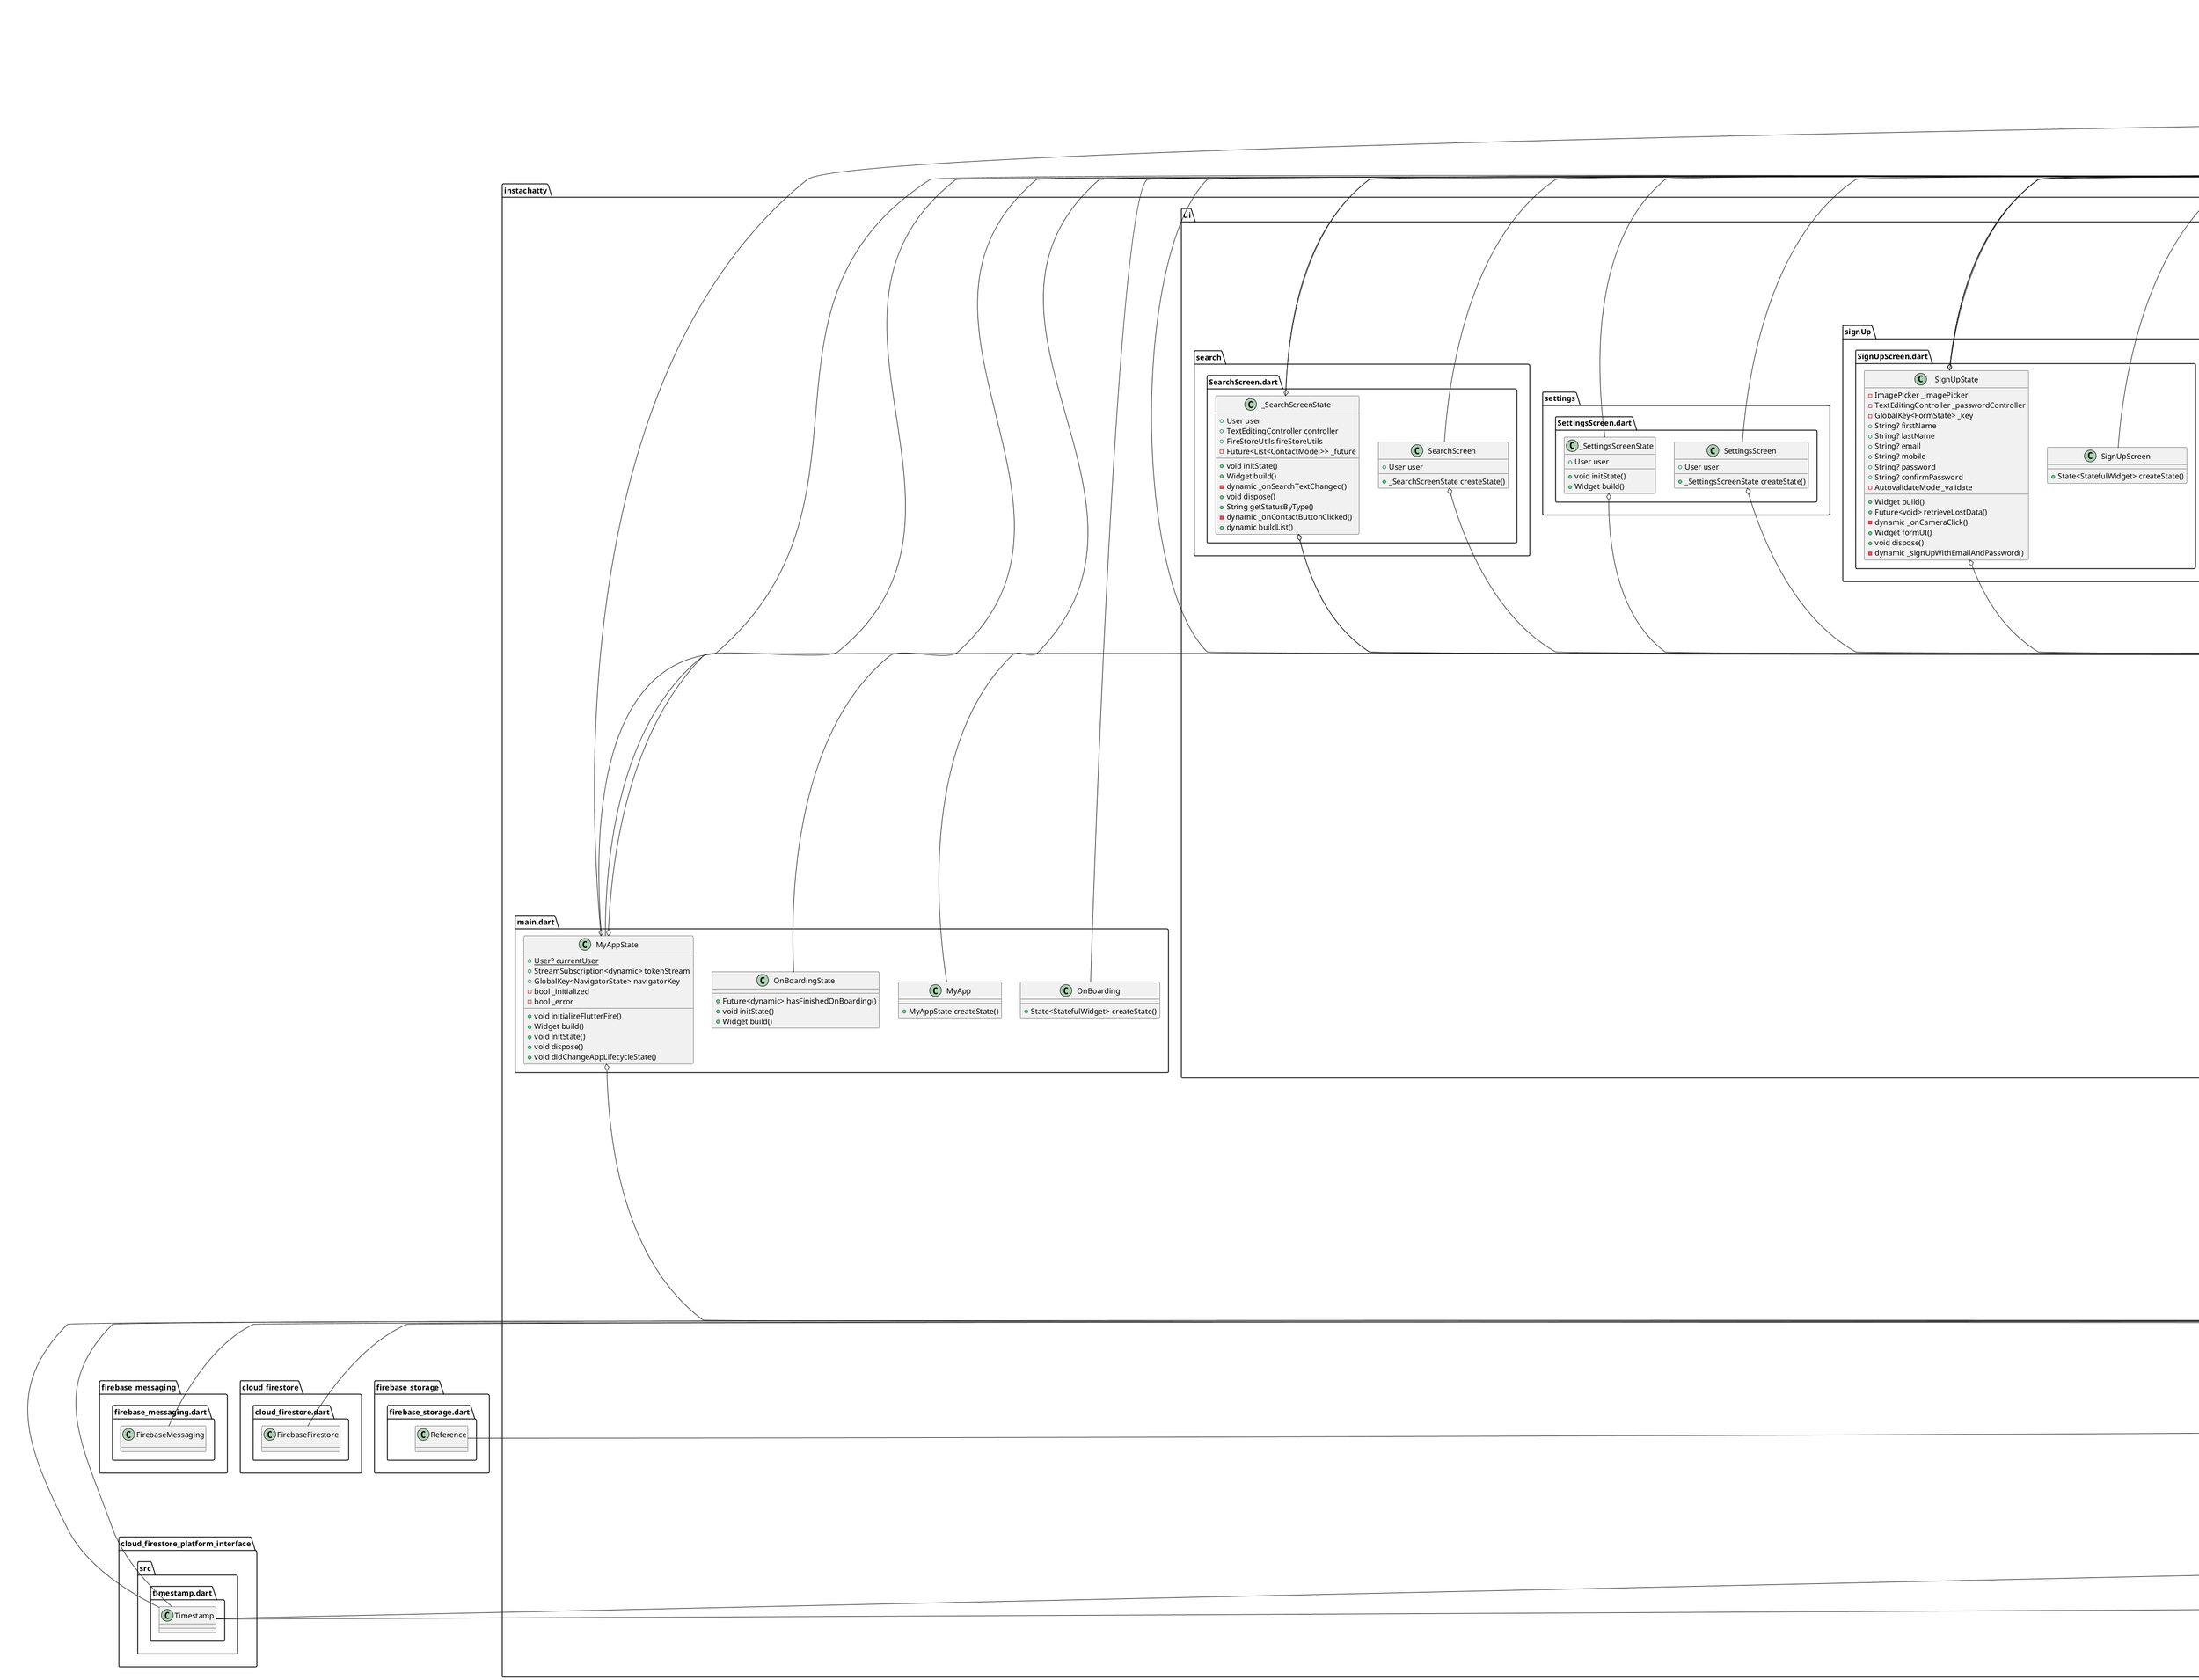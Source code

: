@startuml
set namespaceSeparator ::

class "instachatty::main.dart::MyApp" {
  +MyAppState createState()
}

"flutter::src::widgets::framework.dart::StatefulWidget" <|-- "instachatty::main.dart::MyApp"

class "instachatty::main.dart::MyAppState" {
  {static} +User? currentUser
  +StreamSubscription<dynamic> tokenStream
  +GlobalKey<NavigatorState> navigatorKey
  -bool _initialized
  -bool _error
  +void initializeFlutterFire()
  +Widget build()
  +void initState()
  +void dispose()
  +void didChangeAppLifecycleState()
}

"instachatty::main.dart::MyAppState" o-- "instachatty::model::User.dart::User"
"instachatty::main.dart::MyAppState" o-- "dart::async::StreamSubscription<dynamic>"
"instachatty::main.dart::MyAppState" o-- "flutter::src::widgets::framework.dart::GlobalKey<NavigatorState>"
"flutter::src::widgets::framework.dart::State" <|-- "instachatty::main.dart::MyAppState"
"flutter::src::widgets::binding.dart::WidgetsBindingObserver" <|-- "instachatty::main.dart::MyAppState"

class "instachatty::main.dart::OnBoarding" {
  +State<StatefulWidget> createState()
}

"flutter::src::widgets::framework.dart::StatefulWidget" <|-- "instachatty::main.dart::OnBoarding"

class "instachatty::main.dart::OnBoardingState" {
  +Future<dynamic> hasFinishedOnBoarding()
  +void initState()
  +Widget build()
}

"flutter::src::widgets::framework.dart::State" <|-- "instachatty::main.dart::OnBoardingState"

class "instachatty::model::BlockUserModel.dart::BlockUserModel" {
  +Timestamp createdAt
  +String dest
  +String source
  +String type
  +Map<String, dynamic> toJson()
}

"instachatty::model::BlockUserModel.dart::BlockUserModel" o-- "cloud_firestore_platform_interface::src::timestamp.dart::Timestamp"

class "instachatty::model::ChannelParticipation.dart::ChannelParticipation" {
  +String channel
  +String user
  +Map<String, dynamic> toJson()
}

class "instachatty::model::ChatModel.dart::ChatModel" {
  +List<MessageData> message
  +List<User> members
}

class "instachatty::model::ChatVideoContainer.dart::ChatVideoContainer" {
  +Url videoUrl
  +String thumbnailUrl
}

"instachatty::model::ChatVideoContainer.dart::ChatVideoContainer" o-- "instachatty::model::MessageData.dart::Url"

class "instachatty::model::ContactModel.dart::ContactModel" {
  +ContactType type
  +User user
}

"instachatty::model::ContactModel.dart::ContactModel" o-- "instachatty::model::ContactModel.dart::ContactType"
"instachatty::model::ContactModel.dart::ContactModel" o-- "instachatty::model::User.dart::User"

class "instachatty::model::ContactModel.dart::ContactType" {
  +int index
  {static} +List<ContactType> values
  {static} +ContactType FRIEND
  {static} +ContactType PENDING
  {static} +ContactType BLOCKED
  {static} +ContactType UNKNOWN
  {static} +ContactType ACCEPT
}

"instachatty::model::ContactModel.dart::ContactType" o-- "instachatty::model::ContactModel.dart::ContactType"
"dart::core::Enum" <|-- "instachatty::model::ContactModel.dart::ContactType"

class "instachatty::model::ConversationModel.dart::ConversationModel" {
  +String id
  +String creatorId
  +String lastMessage
  +String name
  +Timestamp lastMessageDate
  +Map<String, dynamic> toJson()
  +Map<String, dynamic> toPayload()
}

"instachatty::model::ConversationModel.dart::ConversationModel" o-- "cloud_firestore_platform_interface::src::timestamp.dart::Timestamp"

class "instachatty::model::HomeConversationModel.dart::HomeConversationModel" {
  +bool isGroupChat
  +List<User> members
  +ConversationModel? conversationModel
}

"instachatty::model::HomeConversationModel.dart::HomeConversationModel" o-- "instachatty::model::ConversationModel.dart::ConversationModel"

class "instachatty::model::MessageData.dart::MessageData" {
  +String messageID
  +Url url
  +String content
  +Timestamp created
  +String recipientFirstName
  +String recipientLastName
  +String recipientProfilePictureURL
  +String recipientID
  +String senderFirstName
  +String senderLastName
  +String senderProfilePictureURL
  +String senderID
  +String videoThumbnail
  +Map<String, dynamic> toJson()
}

"instachatty::model::MessageData.dart::MessageData" o-- "instachatty::model::MessageData.dart::Url"
"instachatty::model::MessageData.dart::MessageData" o-- "cloud_firestore_platform_interface::src::timestamp.dart::Timestamp"

class "instachatty::model::MessageData.dart::Url" {
  +String mime
  +String url
  +Map<String, dynamic> toJson()
}

class "instachatty::model::User.dart::User" {
  +String email
  +String firstName
  +String lastName
  +UserSettings settings
  +String phoneNumber
  +bool active
  +Timestamp lastOnlineTimestamp
  +String userID
  +String profilePictureURL
  +bool selected
  +String fcmToken
  +String appIdentifier
  +String fullName()
  +Map<String, dynamic> toJson()
  +Map<String, dynamic> toPayload()
}

"instachatty::model::User.dart::User" o-- "instachatty::model::User.dart::UserSettings"
"instachatty::model::User.dart::User" o-- "cloud_firestore_platform_interface::src::timestamp.dart::Timestamp"
"flutter::src::foundation::change_notifier.dart::ChangeNotifier" <|-- "instachatty::model::User.dart::User"

class "instachatty::model::User.dart::UserSettings" {
  +bool allowPushNotifications
  +Map<String, dynamic> toJson()
}

class "instachatty::services::FirebaseHelper.dart::FireStoreUtils" {
  {static} +FirebaseMessaging firebaseMessaging
  {static} +FirebaseFirestore firestore
  {static} +Reference storage
  +List<User?> friends
  +List<User?> pendingList
  +List<User?> receivedRequests
  +List<ContactModel> contactsList
  +StreamController<List<HomeConversationModel>> conversationsStream
  +List<HomeConversationModel> homeConversations
  +List<BlockUserModel> blockedList
  {static} +Future<User?> getCurrentUser()
  {static} +Future<User?> updateCurrentUser()
  {static} +Future<String> uploadUserImageToFireStorage()
  {static} +Future<File> compressImage()
  +Future<Url> uploadChatImageToFireStorage()
  +Future<ChatVideoContainer> uploadChatVideoToFireStorage()
  +Future<String> uploadVideoThumbnailToFireStorage()
  +Future<List<ContactModel>> getContacts()
  +Future<List<User>> getFriends()
  +Future<List<User>> getPendingRequests()
  +Future<List<User>> getReceivedRequests()
  +dynamic onFriendAccept()
  +dynamic onUnFriend()
  +dynamic onCancelRequest()
  +dynamic sendFriendRequest()
  +Stream<List<HomeConversationModel>> getConversations()
  +Stream<List<User>> getGroupMembers()
  +Stream<List<String>> getGroupMembersIDs()
  +Stream<User> getUserByID()
  +Future<ConversationModel?> getChannelByIdOrNull()
  +Stream<ChatModel> getChatMessages()
  +Future<void> sendMessage()
  +Future<bool> createConversation()
  +Future<void> updateChannel()
  +Future<void> createChannelParticipation()
  +Future<List<User>> getAllUsers()
  +Future<HomeConversationModel> createGroupChat()
  +Future<bool> leaveGroup()
  +Future<bool> blockUser()
  +Stream<bool> getBlocks()
  +bool validateIfUserBlocked()
  +Future<Url> uploadAudioFile()
  {static} +dynamic loginWithFacebook()
  {static} +dynamic handleFacebookLogin()
  {static} +dynamic loginWithApple()
  {static} +dynamic handleAppleLogin()
  {static} +Future<String?> firebaseCreateNewUser()
  {static} +Future<dynamic> loginWithEmailAndPassword()
  {static} +dynamic firebaseSubmitPhoneNumber()
  {static} +Future<dynamic> firebaseSubmitPhoneNumberCode()
  {static} +dynamic firebaseSignUpWithEmailAndPassword()
  -Future<File> _compressVideo()
  {static} +Future<UserCredential?> reAuthUser()
  {static} +dynamic resetPassword()
  {static} +dynamic deleteUser()
}

"instachatty::services::FirebaseHelper.dart::FireStoreUtils" o-- "firebase_messaging::firebase_messaging.dart::FirebaseMessaging"
"instachatty::services::FirebaseHelper.dart::FireStoreUtils" o-- "cloud_firestore::cloud_firestore.dart::FirebaseFirestore"
"instachatty::services::FirebaseHelper.dart::FireStoreUtils" o-- "firebase_storage::firebase_storage.dart::Reference"
"instachatty::services::FirebaseHelper.dart::FireStoreUtils" o-- "dart::async::StreamController<List<HomeConversationModel>>"

class "instachatty::ui::accountDetails::AccountDetailsScreen.dart::AccountDetailsScreen" {
  +User user
  +_AccountDetailsScreenState createState()
}

"instachatty::ui::accountDetails::AccountDetailsScreen.dart::AccountDetailsScreen" o-- "instachatty::model::User.dart::User"
"flutter::src::widgets::framework.dart::StatefulWidget" <|-- "instachatty::ui::accountDetails::AccountDetailsScreen.dart::AccountDetailsScreen"

class "instachatty::ui::accountDetails::AccountDetailsScreen.dart::_AccountDetailsScreenState" {
  +User user
  -GlobalKey<FormState> _key
  -AutovalidateMode _validate
  +String? firstName
  +String? email
  +String? mobile
  +String? lastName
  +void initState()
  +Widget build()
  -dynamic _validateAndSave()
  -dynamic _updateUser()
}

"instachatty::ui::accountDetails::AccountDetailsScreen.dart::_AccountDetailsScreenState" o-- "instachatty::model::User.dart::User"
"instachatty::ui::accountDetails::AccountDetailsScreen.dart::_AccountDetailsScreenState" o-- "flutter::src::widgets::framework.dart::GlobalKey<FormState>"
"instachatty::ui::accountDetails::AccountDetailsScreen.dart::_AccountDetailsScreenState" o-- "flutter::src::widgets::form.dart::AutovalidateMode"
"flutter::src::widgets::framework.dart::State" <|-- "instachatty::ui::accountDetails::AccountDetailsScreen.dart::_AccountDetailsScreenState"

class "instachatty::ui::auth::AuthScreen.dart::AuthScreen" {
  +Widget build()
}

"flutter::src::widgets::framework.dart::StatelessWidget" <|-- "instachatty::ui::auth::AuthScreen.dart::AuthScreen"

class "instachatty::ui::chat::ChatScreen.dart::ChatScreen" {
  +HomeConversationModel homeConversationModel
  +_ChatScreenState createState()
}

"instachatty::ui::chat::ChatScreen.dart::ChatScreen" o-- "instachatty::model::HomeConversationModel.dart::HomeConversationModel"
"flutter::src::widgets::framework.dart::StatefulWidget" <|-- "instachatty::ui::chat::ChatScreen.dart::ChatScreen"

class "instachatty::ui::chat::ChatScreen.dart::_ChatScreenState" {
  -ImagePicker _imagePicker
  +HomeConversationModel homeConversationModel
  -TextEditingController _messageController
  -FireStoreUtils _fireStoreUtils
  -TextEditingController _groupNameController
  +RecordingState currentRecordingState
  +Timer audioMessageTimer
  +String audioMessageTime
  -FlutterSoundRecorder? _myRecorder
  +String tempPathForAudioMessages
  +Stream<ChatModel> chatStream
  +void initState()
  +dynamic setupStream()
  +Widget build()
  -Widget _buildAudioMessageRecorder()
  +Widget buildSubTitle()
  -dynamic _onGroupChatSettingsClick()
  -dynamic _onCameraClick()
  +Widget buildMessage()
  +Widget myMessageView()
  -Widget _myMessageContentWidget()
  +Widget remoteMessageView()
  -Widget _remoteMessageContentWidget()
  +Future<Track> loadTrack()
  -Future<bool> _checkChannelNullability()
  -dynamic _sendMessage()
  +void dispose()
  -Widget _showRenameGroupDialog()
  -dynamic _onPrivateChatSettingsClick()
  -dynamic _showAlertDialog()
  -dynamic _onMicClicked()
  -dynamic _onSendRecord()
  -dynamic _onCancelRecording()
  -dynamic _onStartRecording()
}

"instachatty::ui::chat::ChatScreen.dart::_ChatScreenState" o-- "image_picker::image_picker.dart::ImagePicker"
"instachatty::ui::chat::ChatScreen.dart::_ChatScreenState" o-- "instachatty::model::HomeConversationModel.dart::HomeConversationModel"
"instachatty::ui::chat::ChatScreen.dart::_ChatScreenState" o-- "flutter::src::widgets::editable_text.dart::TextEditingController"
"instachatty::ui::chat::ChatScreen.dart::_ChatScreenState" o-- "instachatty::services::FirebaseHelper.dart::FireStoreUtils"
"instachatty::ui::chat::ChatScreen.dart::_ChatScreenState" o-- "instachatty::ui::chat::ChatScreen.dart::RecordingState"
"instachatty::ui::chat::ChatScreen.dart::_ChatScreenState" o-- "dart::async::Timer"
"instachatty::ui::chat::ChatScreen.dart::_ChatScreenState" o-- "flutter_sound::public::flutter_sound_recorder.dart::FlutterSoundRecorder"
"instachatty::ui::chat::ChatScreen.dart::_ChatScreenState" o-- "dart::async::Stream<ChatModel>"
"flutter::src::widgets::framework.dart::State" <|-- "instachatty::ui::chat::ChatScreen.dart::_ChatScreenState"

class "instachatty::ui::chat::ChatScreen.dart::RecordingState" {
  +int index
  {static} +List<RecordingState> values
  {static} +RecordingState HIDDEN
  {static} +RecordingState VISIBLE
  {static} +RecordingState Recording
}

"instachatty::ui::chat::ChatScreen.dart::RecordingState" o-- "instachatty::ui::chat::ChatScreen.dart::RecordingState"
"dart::core::Enum" <|-- "instachatty::ui::chat::ChatScreen.dart::RecordingState"

class "instachatty::ui::chat::PlayerWidget.dart::PlayerWidget" {
  +String url
  +Color color
  +_PlayerWidgetState createState()
}

"instachatty::ui::chat::PlayerWidget.dart::PlayerWidget" o-- "dart::ui::Color"
"flutter::src::widgets::framework.dart::StatefulWidget" <|-- "instachatty::ui::chat::PlayerWidget.dart::PlayerWidget"

class "instachatty::ui::chat::PlayerWidget.dart::_PlayerWidgetState" {
  -FlutterSoundPlayer _myPlayer
  -StreamController<PlaybackDisposition> _localController
  -_SliderPosition _sliderPosition
  +Stream<PlaybackDisposition> playerStream
  +void initState()
  +void dispose()
  +Widget build()
  -Widget _buildPlayPauseButton()
  -Widget _buildPlayBar()
  -Widget _buildDuration()
  +Future<void> resume()
  +Future<void> pause()
  +Future<void> start()
  +dynamic buttonClick()
  +void setupPlayer()
}

"instachatty::ui::chat::PlayerWidget.dart::_PlayerWidgetState" o-- "flutter_sound::public::flutter_sound_player.dart::FlutterSoundPlayer"
"instachatty::ui::chat::PlayerWidget.dart::_PlayerWidgetState" o-- "dart::async::StreamController<PlaybackDisposition>"
"instachatty::ui::chat::PlayerWidget.dart::_PlayerWidgetState" o-- "instachatty::ui::chat::PlayerWidget.dart::_SliderPosition"
"instachatty::ui::chat::PlayerWidget.dart::_PlayerWidgetState" o-- "dart::async::Stream<PlaybackDisposition>"
"flutter::src::widgets::framework.dart::State" <|-- "instachatty::ui::chat::PlayerWidget.dart::_PlayerWidgetState"

class "instachatty::ui::chat::PlayerWidget.dart::CustomTrackShape" {
  +Rect getPreferredRect()
}

"flutter::src::material::slider_theme.dart::RoundedRectSliderTrackShape" <|-- "instachatty::ui::chat::PlayerWidget.dart::CustomTrackShape"

class "instachatty::ui::chat::PlayerWidget.dart::_SliderPosition" {
  -Duration _position
  +Duration maxPosition
  -bool _disposed
  +Duration position
  +void dispose()
}

"flutter::src::foundation::change_notifier.dart::ChangeNotifier" <|-- "instachatty::ui::chat::PlayerWidget.dart::_SliderPosition"

class "instachatty::ui::contacts::ContactsScreen.dart::ContactsScreen" {
  +User user
  +_ContactsScreenState createState()
}

"instachatty::ui::contacts::ContactsScreen.dart::ContactsScreen" o-- "instachatty::model::User.dart::User"
"flutter::src::widgets::framework.dart::StatefulWidget" <|-- "instachatty::ui::contacts::ContactsScreen.dart::ContactsScreen"

class "instachatty::ui::contacts::ContactsScreen.dart::_ContactsScreenState" {
  +User user
  +TextEditingController controller
  +FireStoreUtils fireStoreUtils
  -Future<List<ContactModel>> _future
  +void initState()
  +Widget build()
  -dynamic _onSearchTextChanged()
  +void dispose()
  +String getStatusByType()
  -dynamic _onContactButtonClicked()
  +dynamic buildList()
}

"instachatty::ui::contacts::ContactsScreen.dart::_ContactsScreenState" o-- "instachatty::model::User.dart::User"
"instachatty::ui::contacts::ContactsScreen.dart::_ContactsScreenState" o-- "flutter::src::widgets::editable_text.dart::TextEditingController"
"instachatty::ui::contacts::ContactsScreen.dart::_ContactsScreenState" o-- "instachatty::services::FirebaseHelper.dart::FireStoreUtils"
"flutter::src::widgets::framework.dart::State" <|-- "instachatty::ui::contacts::ContactsScreen.dart::_ContactsScreenState"

class "instachatty::ui::contactUs::ContactUsScreen.dart::ContactUsScreen" {
  +Widget build()
}

"flutter::src::widgets::framework.dart::StatelessWidget" <|-- "instachatty::ui::contactUs::ContactUsScreen.dart::ContactUsScreen"

class "instachatty::ui::conversations::ConversationsScreen.dart::ConversationsScreen" {
  +User user
  +State<StatefulWidget> createState()
}

"instachatty::ui::conversations::ConversationsScreen.dart::ConversationsScreen" o-- "instachatty::model::User.dart::User"
"flutter::src::widgets::framework.dart::StatefulWidget" <|-- "instachatty::ui::conversations::ConversationsScreen.dart::ConversationsScreen"

class "instachatty::ui::conversations::ConversationsScreen.dart::_ConversationsState" {
  +User user
  +FireStoreUtils fireStoreUtils
  -Future<List<User>> _friendsFuture
  -Stream<List<HomeConversationModel>> _conversationsStream
  +TextEditingController controller
  +void initState()
  +Widget build()
  -Widget _buildConversationRow()
  -dynamic _onSearch()
  +dynamic buildItem()
}

"instachatty::ui::conversations::ConversationsScreen.dart::_ConversationsState" o-- "instachatty::model::User.dart::User"
"instachatty::ui::conversations::ConversationsScreen.dart::_ConversationsState" o-- "instachatty::services::FirebaseHelper.dart::FireStoreUtils"
"instachatty::ui::conversations::ConversationsScreen.dart::_ConversationsState" o-- "dart::async::Stream<List<HomeConversationModel>>"
"instachatty::ui::conversations::ConversationsScreen.dart::_ConversationsState" o-- "flutter::src::widgets::editable_text.dart::TextEditingController"
"flutter::src::widgets::framework.dart::State" <|-- "instachatty::ui::conversations::ConversationsScreen.dart::_ConversationsState"

class "instachatty::ui::createGroup::CreateGroupScreen.dart::CreateGroupScreen" {
  +_CreateGroupScreenState createState()
}

"flutter::src::widgets::framework.dart::StatefulWidget" <|-- "instachatty::ui::createGroup::CreateGroupScreen.dart::CreateGroupScreen"

class "instachatty::ui::createGroup::CreateGroupScreen.dart::_CreateGroupScreenState" {
  -List<User> _selectedUsers
  -Future<List<User>> _futureUsers
  -FireStoreUtils _fireStoreUtils
  -TextEditingController _groupNameController
  +void initState()
  +Widget build()
  +void dispose()
}

"instachatty::ui::createGroup::CreateGroupScreen.dart::_CreateGroupScreenState" o-- "instachatty::services::FirebaseHelper.dart::FireStoreUtils"
"instachatty::ui::createGroup::CreateGroupScreen.dart::_CreateGroupScreenState" o-- "flutter::src::widgets::editable_text.dart::TextEditingController"
"flutter::src::widgets::framework.dart::State" <|-- "instachatty::ui::createGroup::CreateGroupScreen.dart::_CreateGroupScreenState"

class "instachatty::ui::fullScreenImageViewer::FullScreenImageViewer.dart::FullScreenImageViewer" {
  +String imageUrl
  +Widget build()
}

"flutter::src::widgets::framework.dart::StatelessWidget" <|-- "instachatty::ui::fullScreenImageViewer::FullScreenImageViewer.dart::FullScreenImageViewer"

class "instachatty::ui::fullScreenVideoViewer::FullScreenVideoViewer.dart::FullScreenVideoViewer" {
  +String videoUrl
  +String heroTag
  +_FullScreenVideoViewerState createState()
}

"flutter::src::widgets::framework.dart::StatefulWidget" <|-- "instachatty::ui::fullScreenVideoViewer::FullScreenVideoViewer.dart::FullScreenVideoViewer"

class "instachatty::ui::fullScreenVideoViewer::FullScreenVideoViewer.dart::_FullScreenVideoViewerState" {
  -VideoPlayerController _controller
  +String videoUrl
  +String heroTag
  +void initState()
  +Widget build()
  +void dispose()
}

"instachatty::ui::fullScreenVideoViewer::FullScreenVideoViewer.dart::_FullScreenVideoViewerState" o-- "video_player::video_player.dart::VideoPlayerController"
"flutter::src::widgets::framework.dart::State" <|-- "instachatty::ui::fullScreenVideoViewer::FullScreenVideoViewer.dart::_FullScreenVideoViewerState"

class "instachatty::ui::home::HomeScreen.dart::HomeScreen" {
  +User user
  +_HomeState createState()
}

"instachatty::ui::home::HomeScreen.dart::HomeScreen" o-- "instachatty::model::User.dart::User"
"flutter::src::widgets::framework.dart::StatefulWidget" <|-- "instachatty::ui::home::HomeScreen.dart::HomeScreen"

class "instachatty::ui::home::HomeScreen.dart::_HomeState" {
  +User user
  -DrawerSelection _drawerSelection
  -String _appBarTitle
  -Widget _currentWidget
  +void initState()
  +Widget build()
}

"instachatty::ui::home::HomeScreen.dart::_HomeState" o-- "instachatty::model::User.dart::User"
"instachatty::ui::home::HomeScreen.dart::_HomeState" o-- "instachatty::ui::home::HomeScreen.dart::DrawerSelection"
"instachatty::ui::home::HomeScreen.dart::_HomeState" o-- "flutter::src::widgets::framework.dart::Widget"
"flutter::src::widgets::framework.dart::State" <|-- "instachatty::ui::home::HomeScreen.dart::_HomeState"

class "instachatty::ui::home::HomeScreen.dart::DrawerSelection" {
  +int index
  {static} +List<DrawerSelection> values
  {static} +DrawerSelection Conversations
  {static} +DrawerSelection Contacts
  {static} +DrawerSelection Search
  {static} +DrawerSelection Profile
}

"instachatty::ui::home::HomeScreen.dart::DrawerSelection" o-- "instachatty::ui::home::HomeScreen.dart::DrawerSelection"
"dart::core::Enum" <|-- "instachatty::ui::home::HomeScreen.dart::DrawerSelection"

class "instachatty::ui::login::LoginScreen.dart::LoginScreen" {
  +State<StatefulWidget> createState()
}

"flutter::src::widgets::framework.dart::StatefulWidget" <|-- "instachatty::ui::login::LoginScreen.dart::LoginScreen"

class "instachatty::ui::login::LoginScreen.dart::_LoginScreen" {
  -GlobalKey<FormState> _key
  -AutovalidateMode _validate
  +String? email
  +String? password
  +Widget build()
  -dynamic _login()
  +void dispose()
  +dynamic loginWithFacebook()
  +dynamic loginWithApple()
}

"instachatty::ui::login::LoginScreen.dart::_LoginScreen" o-- "flutter::src::widgets::framework.dart::GlobalKey<FormState>"
"instachatty::ui::login::LoginScreen.dart::_LoginScreen" o-- "flutter::src::widgets::form.dart::AutovalidateMode"
"flutter::src::widgets::framework.dart::State" <|-- "instachatty::ui::login::LoginScreen.dart::_LoginScreen"

class "instachatty::ui::onBoarding::OnBoardingScreen.dart::OnBoardingScreen" {
  +_OnBoardingScreenState createState()
}

"flutter::src::widgets::framework.dart::StatefulWidget" <|-- "instachatty::ui::onBoarding::OnBoardingScreen.dart::OnBoardingScreen"

class "instachatty::ui::onBoarding::OnBoardingScreen.dart::_OnBoardingScreenState" {
  +PageController pageController
  -List<String> _titlesList
  -List<String> _subtitlesList
  -List<dynamic> _imageList
  -int _currentIndex
  +Widget build()
  +Widget getPage()
  +Future<bool> setFinishedOnBoarding()
}

"instachatty::ui::onBoarding::OnBoardingScreen.dart::_OnBoardingScreenState" o-- "flutter::src::widgets::page_view.dart::PageController"
"flutter::src::widgets::framework.dart::State" <|-- "instachatty::ui::onBoarding::OnBoardingScreen.dart::_OnBoardingScreenState"

class "instachatty::ui::phoneAuth::PhoneNumberInputScreen.dart::PhoneNumberInputScreen" {
  +bool login
  +_PhoneNumberInputScreenState createState()
}

"flutter::src::widgets::framework.dart::StatefulWidget" <|-- "instachatty::ui::phoneAuth::PhoneNumberInputScreen.dart::PhoneNumberInputScreen"

class "instachatty::ui::phoneAuth::PhoneNumberInputScreen.dart::_PhoneNumberInputScreenState" {
  -ImagePicker _imagePicker
  -TextEditingController _firstNameController
  -TextEditingController _lastNameController
  -GlobalKey<FormState> _key
  +String? firstName
  +String? lastName
  -String? _phoneNumber
  -String? _verificationID
  -bool _isPhoneValid
  -bool _codeSent
  -AutovalidateMode _validate
  +Widget build()
  -void _submitCode()
  +Future<void> retrieveLostData()
  -dynamic _onCameraClick()
  -dynamic _signUp()
  -dynamic _submitPhoneNumber()
}

"instachatty::ui::phoneAuth::PhoneNumberInputScreen.dart::_PhoneNumberInputScreenState" o-- "image_picker::image_picker.dart::ImagePicker"
"instachatty::ui::phoneAuth::PhoneNumberInputScreen.dart::_PhoneNumberInputScreenState" o-- "flutter::src::widgets::editable_text.dart::TextEditingController"
"instachatty::ui::phoneAuth::PhoneNumberInputScreen.dart::_PhoneNumberInputScreenState" o-- "flutter::src::widgets::framework.dart::GlobalKey<FormState>"
"instachatty::ui::phoneAuth::PhoneNumberInputScreen.dart::_PhoneNumberInputScreenState" o-- "flutter::src::widgets::form.dart::AutovalidateMode"
"flutter::src::widgets::framework.dart::State" <|-- "instachatty::ui::phoneAuth::PhoneNumberInputScreen.dart::_PhoneNumberInputScreenState"

class "instachatty::ui::profile::ProfileScreen.dart::ProfileScreen" {
  +User user
  +_ProfileScreenState createState()
}

"instachatty::ui::profile::ProfileScreen.dart::ProfileScreen" o-- "instachatty::model::User.dart::User"
"flutter::src::widgets::framework.dart::StatefulWidget" <|-- "instachatty::ui::profile::ProfileScreen.dart::ProfileScreen"

class "instachatty::ui::profile::ProfileScreen.dart::_ProfileScreenState" {
  -ImagePicker _imagePicker
  +User user
  +void initState()
  +Widget build()
  -dynamic _onCameraClick()
  -Future<void> _imagePicked()
}

"instachatty::ui::profile::ProfileScreen.dart::_ProfileScreenState" o-- "image_picker::image_picker.dart::ImagePicker"
"instachatty::ui::profile::ProfileScreen.dart::_ProfileScreenState" o-- "instachatty::model::User.dart::User"
"flutter::src::widgets::framework.dart::State" <|-- "instachatty::ui::profile::ProfileScreen.dart::_ProfileScreenState"

class "instachatty::ui::reauthScreen::reauth_user_screen.dart::ReAuthUserScreen" {
  +AuthProviders provider
  +String? email
  +String? phoneNumber
  +bool deleteUser
  +_ReAuthUserScreenState createState()
}

"instachatty::ui::reauthScreen::reauth_user_screen.dart::ReAuthUserScreen" o-- "instachatty::ui::reauthScreen::reauth_user_screen.dart::AuthProviders"
"flutter::src::widgets::framework.dart::StatefulWidget" <|-- "instachatty::ui::reauthScreen::reauth_user_screen.dart::ReAuthUserScreen"

class "instachatty::ui::reauthScreen::reauth_user_screen.dart::_ReAuthUserScreenState" {
  -TextEditingController _passwordController
  +Widget body
  -String? _verificationID
  +void initState()
  +Widget build()
  +Widget buildPasswordField()
  +Widget buildFacebookButton()
  +Widget buildAppleButton()
  +Widget buildPhoneField()
  +void dispose()
  +dynamic passwordButtonPressed()
  +dynamic facebookButtonPressed()
  +dynamic appleButtonPressed()
  -dynamic _submitPhoneNumber()
  -void _submitCode()
  +void buildBody()
}

"instachatty::ui::reauthScreen::reauth_user_screen.dart::_ReAuthUserScreenState" o-- "flutter::src::widgets::editable_text.dart::TextEditingController"
"instachatty::ui::reauthScreen::reauth_user_screen.dart::_ReAuthUserScreenState" o-- "flutter::src::widgets::framework.dart::Widget"
"flutter::src::widgets::framework.dart::State" <|-- "instachatty::ui::reauthScreen::reauth_user_screen.dart::_ReAuthUserScreenState"

class "instachatty::ui::reauthScreen::reauth_user_screen.dart::AuthProviders" {
  +int index
  {static} +List<AuthProviders> values
  {static} +AuthProviders PASSWORD
  {static} +AuthProviders PHONE
  {static} +AuthProviders FACEBOOK
  {static} +AuthProviders APPLE
}

"instachatty::ui::reauthScreen::reauth_user_screen.dart::AuthProviders" o-- "instachatty::ui::reauthScreen::reauth_user_screen.dart::AuthProviders"
"dart::core::Enum" <|-- "instachatty::ui::reauthScreen::reauth_user_screen.dart::AuthProviders"

class "instachatty::ui::resetPasswordScreen::ResetPasswordScreen.dart::ResetPasswordScreen" {
  +_ResetPasswordScreenState createState()
}

"flutter::src::widgets::framework.dart::StatefulWidget" <|-- "instachatty::ui::resetPasswordScreen::ResetPasswordScreen.dart::ResetPasswordScreen"

class "instachatty::ui::resetPasswordScreen::ResetPasswordScreen.dart::_ResetPasswordScreenState" {
  -GlobalKey<FormState> _key
  -AutovalidateMode _validate
  -String _emailAddress
  +Widget build()
  +dynamic resetPassword()
}

"instachatty::ui::resetPasswordScreen::ResetPasswordScreen.dart::_ResetPasswordScreenState" o-- "flutter::src::widgets::framework.dart::GlobalKey<FormState>"
"instachatty::ui::resetPasswordScreen::ResetPasswordScreen.dart::_ResetPasswordScreenState" o-- "flutter::src::widgets::form.dart::AutovalidateMode"
"flutter::src::widgets::framework.dart::State" <|-- "instachatty::ui::resetPasswordScreen::ResetPasswordScreen.dart::_ResetPasswordScreenState"

class "instachatty::ui::search::SearchScreen.dart::SearchScreen" {
  +User user
  +_SearchScreenState createState()
}

"instachatty::ui::search::SearchScreen.dart::SearchScreen" o-- "instachatty::model::User.dart::User"
"flutter::src::widgets::framework.dart::StatefulWidget" <|-- "instachatty::ui::search::SearchScreen.dart::SearchScreen"

class "instachatty::ui::search::SearchScreen.dart::_SearchScreenState" {
  +User user
  +TextEditingController controller
  +FireStoreUtils fireStoreUtils
  -Future<List<ContactModel>> _future
  +void initState()
  +Widget build()
  -dynamic _onSearchTextChanged()
  +void dispose()
  +String getStatusByType()
  -dynamic _onContactButtonClicked()
  +dynamic buildList()
}

"instachatty::ui::search::SearchScreen.dart::_SearchScreenState" o-- "instachatty::model::User.dart::User"
"instachatty::ui::search::SearchScreen.dart::_SearchScreenState" o-- "flutter::src::widgets::editable_text.dart::TextEditingController"
"instachatty::ui::search::SearchScreen.dart::_SearchScreenState" o-- "instachatty::services::FirebaseHelper.dart::FireStoreUtils"
"flutter::src::widgets::framework.dart::State" <|-- "instachatty::ui::search::SearchScreen.dart::_SearchScreenState"

class "instachatty::ui::settings::SettingsScreen.dart::SettingsScreen" {
  +User user
  +_SettingsScreenState createState()
}

"instachatty::ui::settings::SettingsScreen.dart::SettingsScreen" o-- "instachatty::model::User.dart::User"
"flutter::src::widgets::framework.dart::StatefulWidget" <|-- "instachatty::ui::settings::SettingsScreen.dart::SettingsScreen"

class "instachatty::ui::settings::SettingsScreen.dart::_SettingsScreenState" {
  +User user
  +void initState()
  +Widget build()
}

"instachatty::ui::settings::SettingsScreen.dart::_SettingsScreenState" o-- "instachatty::model::User.dart::User"
"flutter::src::widgets::framework.dart::State" <|-- "instachatty::ui::settings::SettingsScreen.dart::_SettingsScreenState"

class "instachatty::ui::signUp::SignUpScreen.dart::SignUpScreen" {
  +State<StatefulWidget> createState()
}

"flutter::src::widgets::framework.dart::StatefulWidget" <|-- "instachatty::ui::signUp::SignUpScreen.dart::SignUpScreen"

class "instachatty::ui::signUp::SignUpScreen.dart::_SignUpState" {
  -ImagePicker _imagePicker
  -TextEditingController _passwordController
  -GlobalKey<FormState> _key
  +String? firstName
  +String? lastName
  +String? email
  +String? mobile
  +String? password
  +String? confirmPassword
  -AutovalidateMode _validate
  +Widget build()
  +Future<void> retrieveLostData()
  -dynamic _onCameraClick()
  +Widget formUI()
  +void dispose()
  -dynamic _signUpWithEmailAndPassword()
}

"instachatty::ui::signUp::SignUpScreen.dart::_SignUpState" o-- "image_picker::image_picker.dart::ImagePicker"
"instachatty::ui::signUp::SignUpScreen.dart::_SignUpState" o-- "flutter::src::widgets::editable_text.dart::TextEditingController"
"instachatty::ui::signUp::SignUpScreen.dart::_SignUpState" o-- "flutter::src::widgets::framework.dart::GlobalKey<FormState>"
"instachatty::ui::signUp::SignUpScreen.dart::_SignUpState" o-- "flutter::src::widgets::form.dart::AutovalidateMode"
"flutter::src::widgets::framework.dart::State" <|-- "instachatty::ui::signUp::SignUpScreen.dart::_SignUpState"


@enduml